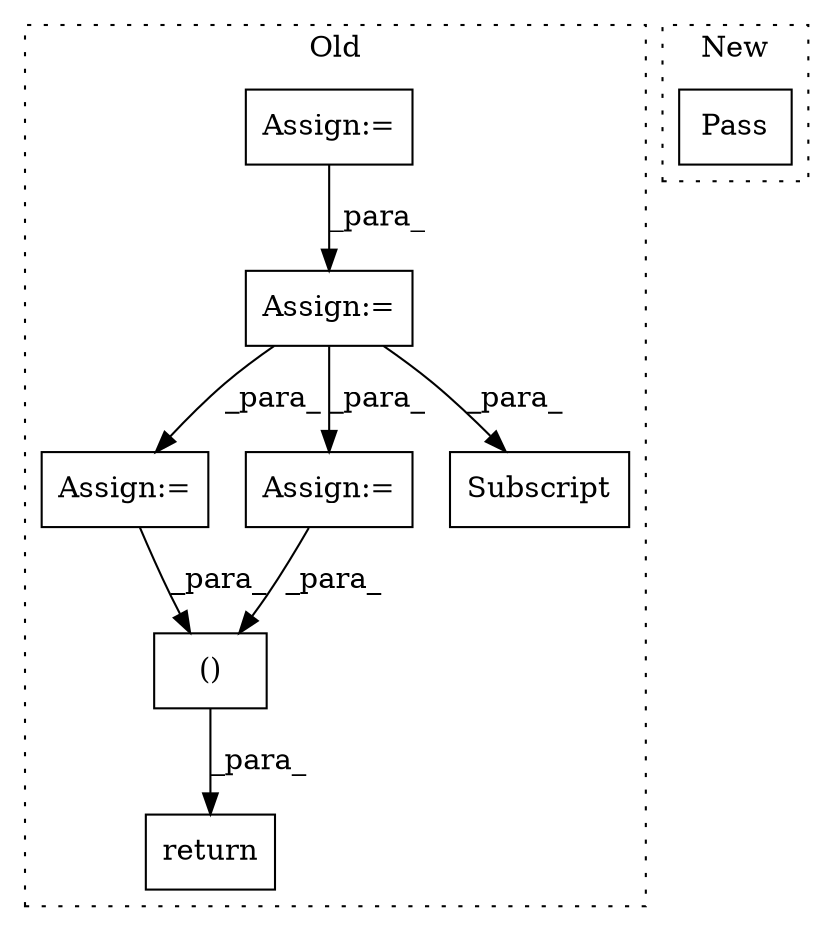 digraph G {
subgraph cluster0 {
1 [label="return" a="93" s="6333" l="7" shape="box"];
3 [label="Assign:=" a="68" s="6007" l="3" shape="box"];
4 [label="Assign:=" a="68" s="5907" l="3" shape="box"];
5 [label="Assign:=" a="68" s="6260" l="3" shape="box"];
6 [label="Assign:=" a="68" s="6083" l="3" shape="box"];
7 [label="()" a="54" s="6362" l="26" shape="box"];
8 [label="Subscript" a="63" s="6263,0" l="26,0" shape="box"];
label = "Old";
style="dotted";
}
subgraph cluster1 {
2 [label="Pass" a="62" s="5462" l="4" shape="box"];
label = "New";
style="dotted";
}
3 -> 5 [label="_para_"];
3 -> 6 [label="_para_"];
3 -> 8 [label="_para_"];
4 -> 3 [label="_para_"];
5 -> 7 [label="_para_"];
6 -> 7 [label="_para_"];
7 -> 1 [label="_para_"];
}